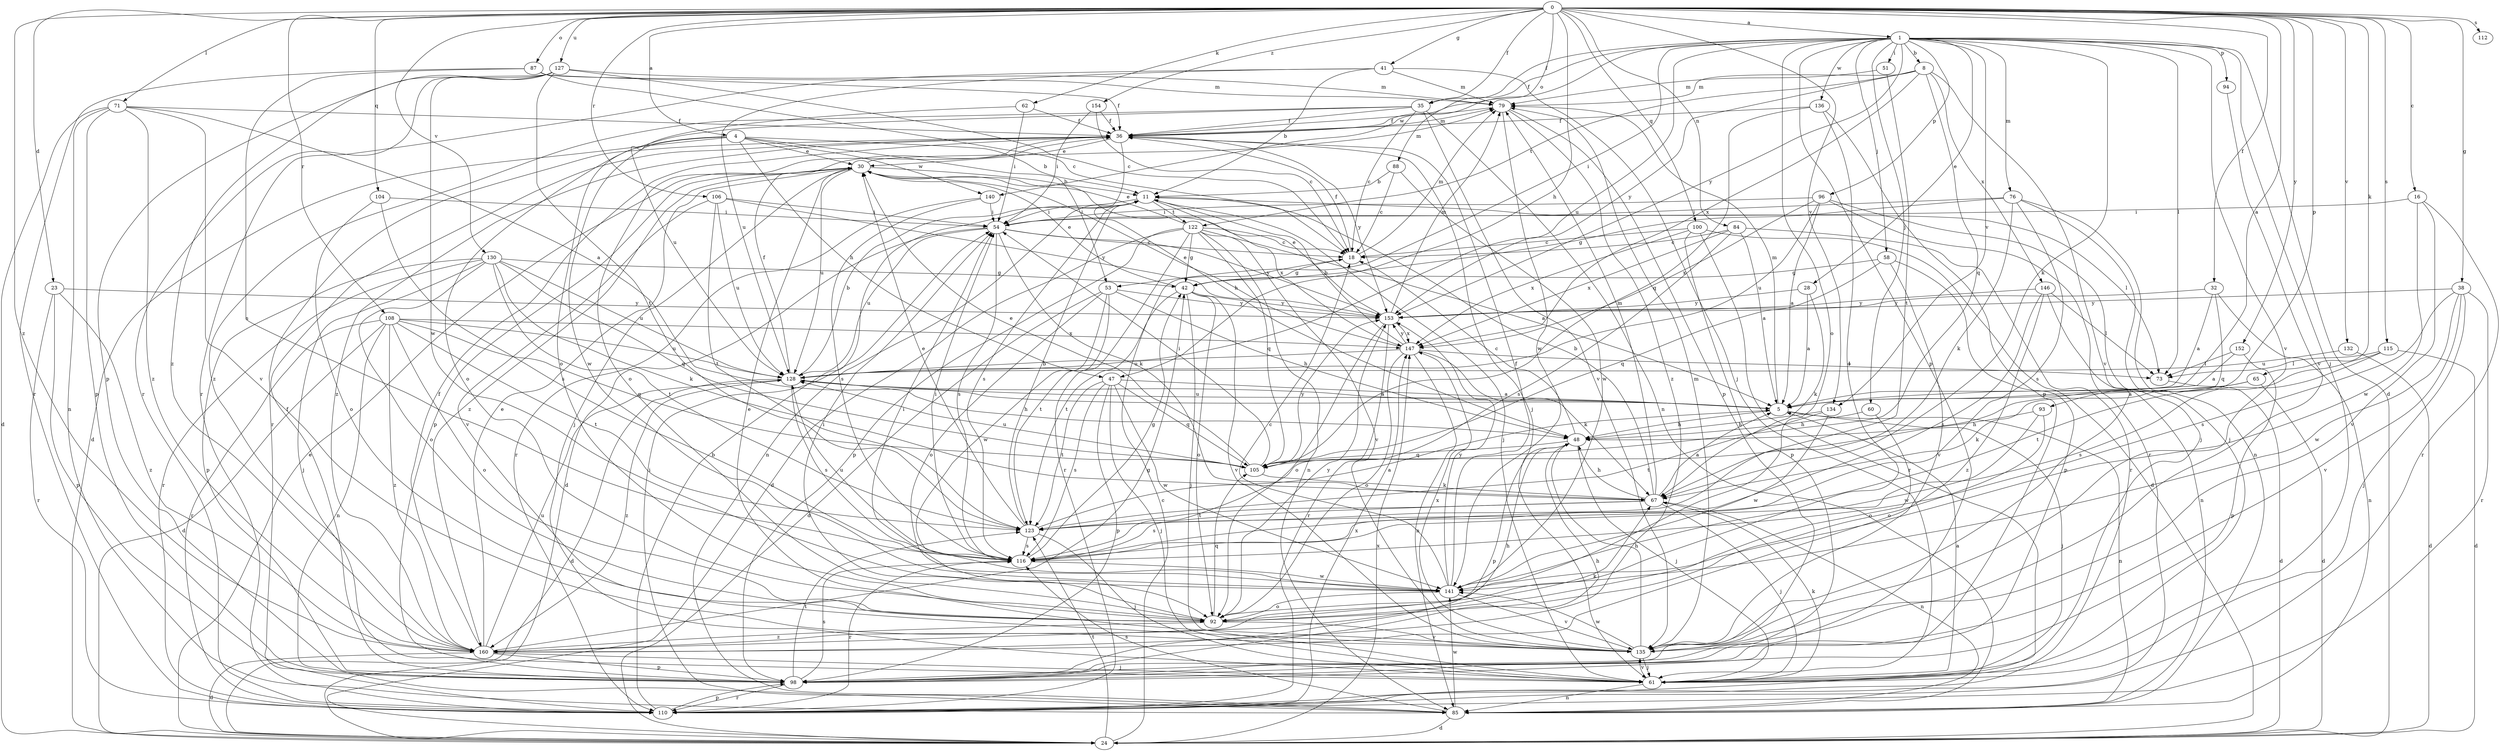 strict digraph  {
0;
1;
4;
5;
8;
11;
16;
18;
23;
24;
28;
30;
32;
35;
36;
38;
41;
42;
47;
48;
51;
53;
54;
58;
60;
61;
62;
65;
67;
71;
73;
76;
79;
84;
85;
87;
88;
92;
93;
94;
96;
98;
100;
104;
105;
106;
108;
110;
112;
115;
116;
122;
123;
127;
128;
130;
132;
134;
135;
136;
140;
141;
146;
147;
152;
153;
154;
160;
0 -> 1  [label=a];
0 -> 4  [label=a];
0 -> 5  [label=a];
0 -> 16  [label=c];
0 -> 23  [label=d];
0 -> 32  [label=f];
0 -> 35  [label=f];
0 -> 38  [label=g];
0 -> 41  [label=g];
0 -> 47  [label=h];
0 -> 62  [label=k];
0 -> 65  [label=k];
0 -> 71  [label=l];
0 -> 84  [label=n];
0 -> 87  [label=o];
0 -> 88  [label=o];
0 -> 93  [label=p];
0 -> 100  [label=q];
0 -> 104  [label=q];
0 -> 106  [label=r];
0 -> 108  [label=r];
0 -> 112  [label=s];
0 -> 115  [label=s];
0 -> 127  [label=u];
0 -> 130  [label=v];
0 -> 132  [label=v];
0 -> 134  [label=v];
0 -> 152  [label=y];
0 -> 154  [label=z];
0 -> 160  [label=z];
1 -> 8  [label=b];
1 -> 24  [label=d];
1 -> 28  [label=e];
1 -> 35  [label=f];
1 -> 36  [label=f];
1 -> 51  [label=i];
1 -> 53  [label=i];
1 -> 58  [label=j];
1 -> 60  [label=j];
1 -> 61  [label=j];
1 -> 67  [label=k];
1 -> 73  [label=l];
1 -> 76  [label=m];
1 -> 92  [label=o];
1 -> 94  [label=p];
1 -> 96  [label=p];
1 -> 98  [label=p];
1 -> 128  [label=u];
1 -> 134  [label=v];
1 -> 135  [label=v];
1 -> 136  [label=w];
1 -> 140  [label=w];
1 -> 153  [label=y];
4 -> 11  [label=b];
4 -> 24  [label=d];
4 -> 30  [label=e];
4 -> 47  [label=h];
4 -> 53  [label=i];
4 -> 92  [label=o];
4 -> 140  [label=w];
4 -> 141  [label=w];
5 -> 48  [label=h];
5 -> 61  [label=j];
5 -> 79  [label=m];
5 -> 85  [label=n];
5 -> 128  [label=u];
8 -> 79  [label=m];
8 -> 105  [label=q];
8 -> 122  [label=t];
8 -> 135  [label=v];
8 -> 146  [label=x];
8 -> 147  [label=x];
8 -> 153  [label=y];
11 -> 54  [label=i];
11 -> 61  [label=j];
11 -> 73  [label=l];
11 -> 85  [label=n];
11 -> 116  [label=s];
11 -> 122  [label=t];
11 -> 147  [label=x];
16 -> 54  [label=i];
16 -> 110  [label=r];
16 -> 135  [label=v];
16 -> 141  [label=w];
18 -> 36  [label=f];
18 -> 42  [label=g];
18 -> 79  [label=m];
23 -> 98  [label=p];
23 -> 110  [label=r];
23 -> 153  [label=y];
23 -> 160  [label=z];
24 -> 18  [label=c];
24 -> 30  [label=e];
24 -> 123  [label=t];
24 -> 147  [label=x];
28 -> 5  [label=a];
28 -> 67  [label=k];
28 -> 153  [label=y];
30 -> 11  [label=b];
30 -> 61  [label=j];
30 -> 79  [label=m];
30 -> 98  [label=p];
30 -> 128  [label=u];
30 -> 160  [label=z];
32 -> 5  [label=a];
32 -> 85  [label=n];
32 -> 105  [label=q];
32 -> 153  [label=y];
35 -> 18  [label=c];
35 -> 36  [label=f];
35 -> 85  [label=n];
35 -> 92  [label=o];
35 -> 135  [label=v];
35 -> 160  [label=z];
36 -> 30  [label=e];
36 -> 48  [label=h];
36 -> 61  [label=j];
36 -> 79  [label=m];
36 -> 92  [label=o];
36 -> 110  [label=r];
36 -> 153  [label=y];
36 -> 160  [label=z];
38 -> 61  [label=j];
38 -> 110  [label=r];
38 -> 116  [label=s];
38 -> 135  [label=v];
38 -> 141  [label=w];
38 -> 153  [label=y];
41 -> 11  [label=b];
41 -> 61  [label=j];
41 -> 79  [label=m];
41 -> 110  [label=r];
41 -> 128  [label=u];
42 -> 30  [label=e];
42 -> 61  [label=j];
42 -> 92  [label=o];
42 -> 123  [label=t];
42 -> 135  [label=v];
42 -> 153  [label=y];
47 -> 5  [label=a];
47 -> 61  [label=j];
47 -> 98  [label=p];
47 -> 105  [label=q];
47 -> 116  [label=s];
47 -> 123  [label=t];
47 -> 141  [label=w];
48 -> 18  [label=c];
48 -> 61  [label=j];
48 -> 98  [label=p];
48 -> 105  [label=q];
51 -> 79  [label=m];
51 -> 123  [label=t];
53 -> 24  [label=d];
53 -> 48  [label=h];
53 -> 92  [label=o];
53 -> 123  [label=t];
53 -> 141  [label=w];
53 -> 153  [label=y];
54 -> 18  [label=c];
54 -> 24  [label=d];
54 -> 67  [label=k];
54 -> 116  [label=s];
54 -> 128  [label=u];
54 -> 153  [label=y];
58 -> 42  [label=g];
58 -> 98  [label=p];
58 -> 105  [label=q];
58 -> 135  [label=v];
60 -> 48  [label=h];
60 -> 92  [label=o];
61 -> 5  [label=a];
61 -> 67  [label=k];
61 -> 85  [label=n];
61 -> 135  [label=v];
62 -> 36  [label=f];
62 -> 54  [label=i];
62 -> 128  [label=u];
65 -> 5  [label=a];
65 -> 24  [label=d];
65 -> 67  [label=k];
67 -> 5  [label=a];
67 -> 11  [label=b];
67 -> 48  [label=h];
67 -> 61  [label=j];
67 -> 79  [label=m];
67 -> 85  [label=n];
67 -> 116  [label=s];
67 -> 123  [label=t];
71 -> 5  [label=a];
71 -> 24  [label=d];
71 -> 36  [label=f];
71 -> 85  [label=n];
71 -> 98  [label=p];
71 -> 135  [label=v];
71 -> 160  [label=z];
73 -> 24  [label=d];
76 -> 42  [label=g];
76 -> 54  [label=i];
76 -> 61  [label=j];
76 -> 67  [label=k];
76 -> 85  [label=n];
76 -> 116  [label=s];
79 -> 36  [label=f];
79 -> 98  [label=p];
79 -> 141  [label=w];
79 -> 160  [label=z];
84 -> 5  [label=a];
84 -> 18  [label=c];
84 -> 110  [label=r];
84 -> 116  [label=s];
84 -> 147  [label=x];
85 -> 24  [label=d];
85 -> 54  [label=i];
85 -> 116  [label=s];
85 -> 141  [label=w];
87 -> 18  [label=c];
87 -> 36  [label=f];
87 -> 79  [label=m];
87 -> 110  [label=r];
87 -> 116  [label=s];
88 -> 11  [label=b];
88 -> 18  [label=c];
88 -> 141  [label=w];
92 -> 54  [label=i];
92 -> 105  [label=q];
92 -> 135  [label=v];
92 -> 153  [label=y];
92 -> 160  [label=z];
93 -> 48  [label=h];
93 -> 92  [label=o];
93 -> 141  [label=w];
94 -> 135  [label=v];
96 -> 5  [label=a];
96 -> 54  [label=i];
96 -> 61  [label=j];
96 -> 110  [label=r];
96 -> 128  [label=u];
96 -> 147  [label=x];
98 -> 36  [label=f];
98 -> 48  [label=h];
98 -> 110  [label=r];
98 -> 116  [label=s];
98 -> 123  [label=t];
100 -> 18  [label=c];
100 -> 24  [label=d];
100 -> 98  [label=p];
100 -> 110  [label=r];
100 -> 147  [label=x];
104 -> 54  [label=i];
104 -> 92  [label=o];
104 -> 116  [label=s];
105 -> 30  [label=e];
105 -> 54  [label=i];
105 -> 67  [label=k];
105 -> 128  [label=u];
105 -> 153  [label=y];
106 -> 54  [label=i];
106 -> 123  [label=t];
106 -> 128  [label=u];
106 -> 135  [label=v];
106 -> 153  [label=y];
108 -> 24  [label=d];
108 -> 85  [label=n];
108 -> 92  [label=o];
108 -> 105  [label=q];
108 -> 110  [label=r];
108 -> 123  [label=t];
108 -> 128  [label=u];
108 -> 147  [label=x];
108 -> 160  [label=z];
110 -> 11  [label=b];
110 -> 98  [label=p];
110 -> 147  [label=x];
115 -> 24  [label=d];
115 -> 73  [label=l];
115 -> 116  [label=s];
115 -> 123  [label=t];
116 -> 42  [label=g];
116 -> 54  [label=i];
116 -> 110  [label=r];
116 -> 128  [label=u];
116 -> 141  [label=w];
122 -> 5  [label=a];
122 -> 18  [label=c];
122 -> 24  [label=d];
122 -> 30  [label=e];
122 -> 42  [label=g];
122 -> 85  [label=n];
122 -> 98  [label=p];
122 -> 105  [label=q];
122 -> 110  [label=r];
122 -> 135  [label=v];
123 -> 5  [label=a];
123 -> 11  [label=b];
123 -> 30  [label=e];
123 -> 61  [label=j];
123 -> 116  [label=s];
127 -> 18  [label=c];
127 -> 79  [label=m];
127 -> 98  [label=p];
127 -> 110  [label=r];
127 -> 123  [label=t];
127 -> 141  [label=w];
127 -> 160  [label=z];
128 -> 5  [label=a];
128 -> 11  [label=b];
128 -> 24  [label=d];
128 -> 36  [label=f];
128 -> 48  [label=h];
128 -> 116  [label=s];
128 -> 160  [label=z];
130 -> 42  [label=g];
130 -> 61  [label=j];
130 -> 67  [label=k];
130 -> 92  [label=o];
130 -> 98  [label=p];
130 -> 105  [label=q];
130 -> 110  [label=r];
130 -> 123  [label=t];
130 -> 128  [label=u];
132 -> 24  [label=d];
132 -> 128  [label=u];
134 -> 48  [label=h];
134 -> 123  [label=t];
134 -> 141  [label=w];
135 -> 30  [label=e];
135 -> 48  [label=h];
135 -> 61  [label=j];
135 -> 79  [label=m];
135 -> 141  [label=w];
135 -> 147  [label=x];
136 -> 36  [label=f];
136 -> 92  [label=o];
136 -> 98  [label=p];
136 -> 105  [label=q];
140 -> 54  [label=i];
140 -> 110  [label=r];
140 -> 116  [label=s];
141 -> 18  [label=c];
141 -> 36  [label=f];
141 -> 54  [label=i];
141 -> 92  [label=o];
141 -> 135  [label=v];
141 -> 153  [label=y];
146 -> 73  [label=l];
146 -> 85  [label=n];
146 -> 116  [label=s];
146 -> 153  [label=y];
146 -> 160  [label=z];
147 -> 11  [label=b];
147 -> 30  [label=e];
147 -> 67  [label=k];
147 -> 73  [label=l];
147 -> 85  [label=n];
147 -> 92  [label=o];
147 -> 128  [label=u];
147 -> 153  [label=y];
152 -> 5  [label=a];
152 -> 73  [label=l];
152 -> 98  [label=p];
153 -> 30  [label=e];
153 -> 79  [label=m];
153 -> 92  [label=o];
153 -> 110  [label=r];
153 -> 147  [label=x];
154 -> 18  [label=c];
154 -> 36  [label=f];
154 -> 54  [label=i];
160 -> 24  [label=d];
160 -> 30  [label=e];
160 -> 36  [label=f];
160 -> 42  [label=g];
160 -> 48  [label=h];
160 -> 61  [label=j];
160 -> 67  [label=k];
160 -> 98  [label=p];
160 -> 128  [label=u];
}
